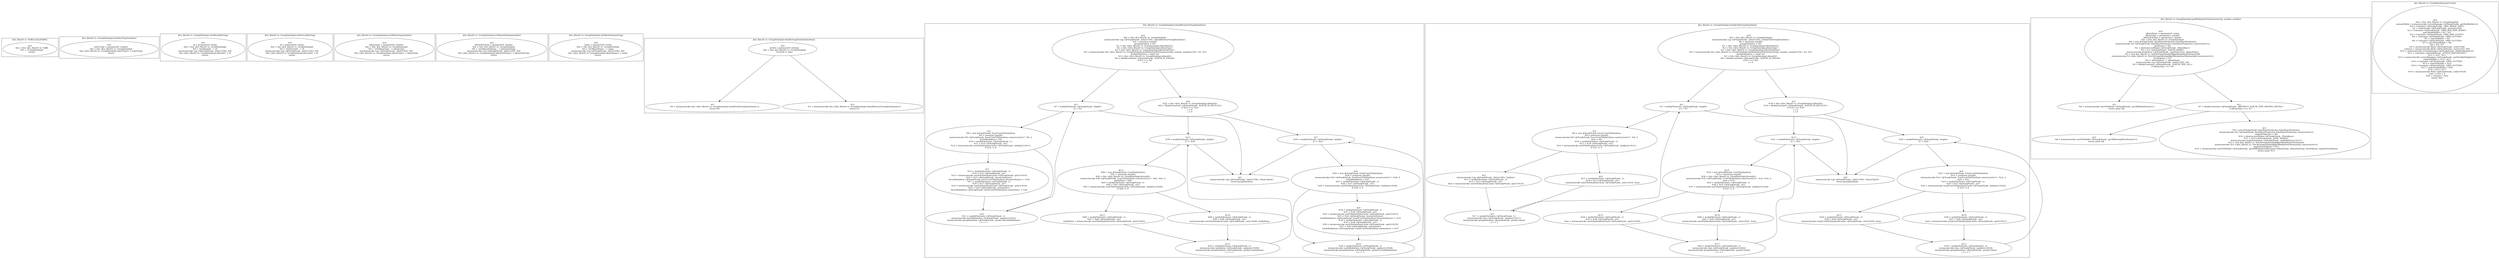 digraph "41.ts" {
subgraph "cluster_@ts_files/41.ts: %dflt.[static]%dflt()" {
  label="@ts_files/41.ts: %dflt.[static]%dflt()";
  Node33210 [label="id:0
      this = this: @ts_files/41.ts: %dflt
      TAG = 'GroupDataImpl'
      return"];
}
subgraph "cluster_@ts_files/41.ts: GroupDataImpl.setSelectType(number)" {
  label="@ts_files/41.ts: GroupDataImpl.setSelectType(number)";
  Node48750 [label="id:0
      selectType = parameter0: number
      this = this: @ts_files/41.ts: GroupDataImpl
      this.<@ts_files/41.ts: GroupDataImpl.selectType> = selectType
      return"];
}
subgraph "cluster_@ts_files/41.ts: GroupDataImpl.setAlbumId(string)" {
  label="@ts_files/41.ts: GroupDataImpl.setAlbumId(string)";
  Node45330 [label="id:0
      id = parameter0: string
      this = this: @ts_files/41.ts: GroupDataImpl
      %0 = 'setAlbumId: ' + id
      instanceinvoke Log.<@%unk/%unk: .info()>(TAG, %0)
      this.<@ts_files/41.ts: GroupDataImpl.albumId> = id
      return"];
}
subgraph "cluster_@ts_files/41.ts: GroupDataImpl.setDeviceId(string)" {
  label="@ts_files/41.ts: GroupDataImpl.setDeviceId(string)";
  Node46280 [label="id:0
      id = parameter0: string
      this = this: @ts_files/41.ts: GroupDataImpl
      %0 = 'setDeviceId: ' + id
      instanceinvoke Log.<@%unk/%unk: .info()>(TAG, %0)
      this.<@ts_files/41.ts: GroupDataImpl.deviceId> = id
      return"];
}
subgraph "cluster_@ts_files/41.ts: GroupDataImpl.setAlbumType(number)" {
  label="@ts_files/41.ts: GroupDataImpl.setAlbumType(number)";
  Node47640 [label="id:0
      albumType = parameter0: number
      this = this: @ts_files/41.ts: GroupDataImpl
      %0 = 'setAlbumType: ' + albumType
      instanceinvoke Log.<@%unk/%unk: .info()>(TAG, %0)
      this.<@ts_files/41.ts: GroupDataImpl.albumType> = albumType
      return"];
}
subgraph "cluster_@ts_files/41.ts: GroupDataImpl.setAlbumSubtype(number)" {
  label="@ts_files/41.ts: GroupDataImpl.setAlbumSubtype(number)";
  Node50940 [label="id:0
      albumSubType = parameter0: number
      this = this: @ts_files/41.ts: GroupDataImpl
      %0 = 'setAlbumSubtype: ' + albumSubType
      instanceinvoke Log.<@%unk/%unk: .info()>(TAG, %0)
      this.<@ts_files/41.ts: GroupDataImpl.albumSubType> = albumSubType
      return"];
}
subgraph "cluster_@ts_files/41.ts: GroupDataImpl.setAlbumName(string)" {
  label="@ts_files/41.ts: GroupDataImpl.setAlbumName(string)";
  Node47450 [label="id:0
      name = parameter0: string
      this = this: @ts_files/41.ts: GroupDataImpl
      %0 = 'setAlbumName: ' + name
      instanceinvoke Log.<@%unk/%unk: .info()>(TAG, %0)
      this.<@ts_files/41.ts: GroupDataImpl.albumName> = name
      return"];
}
subgraph "cluster_@ts_files/41.ts: GroupDataImpl.reloadGroupItemData(boolean)" {
  label="@ts_files/41.ts: GroupDataImpl.reloadGroupItemData(boolean)";
  Node55370 [label="id:0
      isGrid = parameter0: boolean
      this = this: @ts_files/41.ts: GroupDataImpl
      if isGrid != false"];
  Node55371 [label="id:1
      %0 = instanceinvoke this.<@ts_files/41.ts: GroupDataImpl.reloadGridGroupItemData()>()
      return %0"];
  Node55372 [label="id:2
      %1 = instanceinvoke this.<@ts_files/41.ts: GroupDataImpl.reloadBrowserGroupItemData()>()
      return %1"];
  Node55370 -> Node55371;
  Node55370 -> Node55372;
}
subgraph "cluster_@ts_files/41.ts: GroupDataImpl.reloadBrowserGroupItemData()" {
  label="@ts_files/41.ts: GroupDataImpl.reloadBrowserGroupItemData()";
  Node55410 [label="id:0
      this = this: @ts_files/41.ts: GroupDataImpl
      instanceinvoke Log.<@%unk/%unk: .info()>(TAG, 'reloadBrowserGroupItemData')
      %0 = newarray (any)[0]
      groupDataItem = %0
      %1 = this.<@ts_files/41.ts: GroupDataImpl.albumName>
      %2 = this.<@ts_files/41.ts: GroupDataImpl.albumType>
      %3 = this.<@ts_files/41.ts: GroupDataImpl.albumSubType>
      %4 = instanceinvoke this.<@ts_files/41.ts: GroupDataImpl.getMediaItemFileAssets(string, number, number)>(%1, %2, %3)
      mediaFileAssets = await %4
      %5 = this.<@ts_files/41.ts: GroupDataImpl.albumId>
      %6 = MediaConstants.<@%unk/%unk: .ALBUM_ID_FAVOR>
      if %5 === %6
      i = 0"];
  Node55411 [label="id:1
      %7 = mediaFileAssets.<@%unk/%unk: .length>
      if i < %7"];
  Node55412 [label="id:2
      %8 = new @%unk/%unk: FavorUserFileDataItem
      %9 = newarray (any)[0]
      instanceinvoke %8.<@%unk/%unk: FavorUserFileDataItem.constructor()>('', %9, i)
      favorMediaItem = %8
      %10 = mediaFileAssets.<@%unk/%unk: .i>
      %11 = %10.<@%unk/%unk: .uri>
      %12 = instanceinvoke userFileDataItemCache.<@%unk/%unk: .hasKey()>(%11)
      if %12 != 0"];
  Node55413 [label="id:3
      %13 = mediaFileAssets.<@%unk/%unk: .i>
      %14 = %13.<@%unk/%unk: .uri>
      %15 = instanceinvoke userFileDataItemCache.<@%unk/%unk: .get()>(%14)
      %16 = %15.<@%unk/%unk: .favouriteStatus>
      favorMediaItem.<@%unk/%unk: FavorUserFileDataItem.favouriteStatus> = %16
      %17 = mediaFileAssets.<@%unk/%unk: .i>
      %18 = %17.<@%unk/%unk: .uri>
      %19 = instanceinvoke userFileDataItemCache.<@%unk/%unk: .get()>(%18)
      %20 = %19.<@%unk/%unk: .orientation>
      favorMediaItem.<@%unk/%unk: FavorUserFileDataItem.orientation> = %20"];
  Node55414 [label="id:4
      %21 = mediaFileAssets.<@%unk/%unk: .i>
      instanceinvoke favorMediaItem.<@%unk/%unk: .update()>(%21)
      instanceinvoke groupDataItem.<@%unk/%unk: .push()>(favorMediaItem)
      i = i + 1"];
  Node55415 [label="id:5
      instanceinvoke Log.<@%unk/%unk: .info()>(TAG, 'reload finish')
      return groupDataItem"];
  Node55416 [label="id:6
      %22 = this.<@ts_files/41.ts: GroupDataImpl.albumId>
      %23 = MediaConstants.<@%unk/%unk: .ALBUM_ID_RECYCLE>
      if %22 === %23
      i = 0
      i = 0"];
  Node55417 [label="id:7
      %24 = mediaFileAssets.<@%unk/%unk: .length>
      if i < %24"];
  Node55418 [label="id:8
      %25 = new @%unk/%unk: TrashUserFileDataItem
      %26 = newarray (any)[0]
      instanceinvoke %25.<@%unk/%unk: TrashUserFileDataItem.constructor()>('', %26, i)
      trashMediaItem = %25
      %27 = mediaFileAssets.<@%unk/%unk: .i>
      %28 = %27.<@%unk/%unk: .uri>
      %29 = instanceinvoke userFileDataItemCache.<@%unk/%unk: .hasKey()>(%28)
      if %29 != 0"];
  Node55419 [label="id:9
      %30 = mediaFileAssets.<@%unk/%unk: .i>
      %31 = %30.<@%unk/%unk: .uri>
      %32 = instanceinvoke userFileDataItemCache.<@%unk/%unk: .get()>(%31)
      %33 = %32.<@%unk/%unk: .favouriteStatus>
      trashMediaItem.<@%unk/%unk: TrashUserFileDataItem.favouriteStatus> = %33
      %34 = mediaFileAssets.<@%unk/%unk: .i>
      %35 = %34.<@%unk/%unk: .uri>
      %36 = instanceinvoke userFileDataItemCache.<@%unk/%unk: .get()>(%35)
      %37 = %36.<@%unk/%unk: .orientation>
      trashMediaItem.<@%unk/%unk: TrashUserFileDataItem.orientation> = %37"];
  Node554110 [label="id:10
      %38 = mediaFileAssets.<@%unk/%unk: .i>
      instanceinvoke trashMediaItem.<@%unk/%unk: .update()>(%38)
      instanceinvoke groupDataItem.<@%unk/%unk: .push()>(trashMediaItem)
      i = i + 1"];
  Node554111 [label="id:11
      %39 = mediaFileAssets.<@%unk/%unk: .length>
      if i < %39"];
  Node554112 [label="id:12
      %40 = new @%unk/%unk: UserFileDataItem
      %41 = newarray (any)[0]
      %42 = this.<@ts_files/41.ts: GroupDataImpl.deviceId>
      instanceinvoke %40.<@%unk/%unk: UserFileDataItem.constructor()>('', %41, %42, i)
      mediaItem = %40
      %43 = mediaFileAssets.<@%unk/%unk: .i>
      %44 = %43.<@%unk/%unk: .uri>
      %45 = instanceinvoke userFileDataItemCache.<@%unk/%unk: .hasKey()>(%44)
      if %45 != 0"];
  Node554113 [label="id:13
      %46 = mediaFileAssets.<@%unk/%unk: .i>
      %47 = %46.<@%unk/%unk: .uri>
      mediaItem = instanceinvoke userFileDataItemCache.<@%unk/%unk: .get()>(%47)"];
  Node554114 [label="id:14
      %48 = mediaFileAssets.<@%unk/%unk: .i>
      %49 = %48.<@%unk/%unk: .uri>
      instanceinvoke userFileDataItemCache.<@%unk/%unk: .set()>(%49, mediaItem)"];
  Node554115 [label="id:15
      %50 = mediaFileAssets.<@%unk/%unk: .i>
      instanceinvoke mediaItem.<@%unk/%unk: .update()>(%50)
      instanceinvoke groupDataItem.<@%unk/%unk: .push()>(mediaItem)
      i = i + 1"];
  Node55410 -> Node55411;
  Node55410 -> Node55416;
  Node55411 -> Node55412;
  Node55411 -> Node55415;
  Node55412 -> Node55413;
  Node55412 -> Node55414;
  Node55413 -> Node55414;
  Node55414 -> Node55411;
  Node55416 -> Node55417;
  Node55416 -> Node554111;
  Node55417 -> Node55418;
  Node55417 -> Node55415;
  Node55418 -> Node55419;
  Node55418 -> Node554110;
  Node55419 -> Node554110;
  Node554110 -> Node55417;
  Node554111 -> Node554112;
  Node554111 -> Node55415;
  Node554112 -> Node554113;
  Node554112 -> Node554114;
  Node554113 -> Node554115;
  Node554114 -> Node554115;
  Node554115 -> Node554111;
}
subgraph "cluster_@ts_files/41.ts: GroupDataImpl.reloadGridGroupItemData()" {
  label="@ts_files/41.ts: GroupDataImpl.reloadGridGroupItemData()";
  Node51910 [label="id:0
      this = this: @ts_files/41.ts: GroupDataImpl
      instanceinvoke Log.<@%unk/%unk: .info()>(TAG, 'reloadGridGroupItemData')
      %0 = newarray (any)[0]
      groupDataItem = %0
      %1 = this.<@ts_files/41.ts: GroupDataImpl.albumName>
      %2 = this.<@ts_files/41.ts: GroupDataImpl.albumType>
      %3 = this.<@ts_files/41.ts: GroupDataImpl.albumSubType>
      %4 = instanceinvoke this.<@ts_files/41.ts: GroupDataImpl.getMediaItemFileAssets(string, number, number)>(%1, %2, %3)
      mediaFileAssets = await %4
      %5 = this.<@ts_files/41.ts: GroupDataImpl.albumId>
      %6 = MediaConstants.<@%unk/%unk: .ALBUM_ID_FAVOR>
      if %5 === %6
      i = 0"];
  Node51911 [label="id:1
      %7 = mediaFileAssets.<@%unk/%unk: .length>
      if i < %7"];
  Node51912 [label="id:2
      %8 = new @%unk/%unk: FavorUserFileDataItem
      %9 = newarray (any)[0]
      instanceinvoke %8.<@%unk/%unk: FavorUserFileDataItem.constructor()>('', %9, i)
      item = %8
      %10 = mediaFileAssets.<@%unk/%unk: .i>
      %11 = %10.<@%unk/%unk: .uri>
      %12 = instanceinvoke userFileDataItemCache.<@%unk/%unk: .hasKey()>(%11)
      if %12 != 0"];
  Node51913 [label="id:3
      instanceinvoke Log.<@%unk/%unk: .info()>(TAG, 'hasKey')
      %13 = mediaFileAssets.<@%unk/%unk: .i>
      %14 = %13.<@%unk/%unk: .uri>
      item = instanceinvoke userFileDataItemCache.<@%unk/%unk: .get()>(%14)"];
  Node51914 [label="id:4
      %15 = mediaFileAssets.<@%unk/%unk: .i>
      %16 = %15.<@%unk/%unk: .uri>
      instanceinvoke userFileDataItemCache.<@%unk/%unk: .set()>(%16, item)"];
  Node51915 [label="id:5
      %17 = mediaFileAssets.<@%unk/%unk: .i>
      instanceinvoke item.<@%unk/%unk: .update()>(%17)
      instanceinvoke groupDataItem.<@%unk/%unk: .push()>(item)
      i = i + 1"];
  Node51916 [label="id:6
      instanceinvoke Log.<@%unk/%unk: .info()>(TAG, 'reload finish')
      return groupDataItem"];
  Node51917 [label="id:7
      %18 = this.<@ts_files/41.ts: GroupDataImpl.albumId>
      %19 = MediaConstants.<@%unk/%unk: .ALBUM_ID_RECYCLE>
      if %18 === %19
      i = 0
      i = 0"];
  Node51918 [label="id:8
      %20 = mediaFileAssets.<@%unk/%unk: .length>
      if i < %20"];
  Node51919 [label="id:9
      %21 = new @%unk/%unk: TrashUserFileDataItem
      %22 = newarray (any)[0]
      instanceinvoke %21.<@%unk/%unk: TrashUserFileDataItem.constructor()>('', %22, i)
      item = %21
      %23 = mediaFileAssets.<@%unk/%unk: .i>
      %24 = %23.<@%unk/%unk: .uri>
      %25 = instanceinvoke trashUserFileDataItemCache.<@%unk/%unk: .hasKey()>(%24)
      if %25 != 0"];
  Node519110 [label="id:10
      %26 = mediaFileAssets.<@%unk/%unk: .i>
      %27 = %26.<@%unk/%unk: .uri>
      item = instanceinvoke trashUserFileDataItemCache.<@%unk/%unk: .get()>(%27)"];
  Node519111 [label="id:11
      %28 = mediaFileAssets.<@%unk/%unk: .i>
      %29 = %28.<@%unk/%unk: .uri>
      instanceinvoke trashUserFileDataItemCache.<@%unk/%unk: .set()>(%29, item)"];
  Node519112 [label="id:12
      %30 = mediaFileAssets.<@%unk/%unk: .i>
      instanceinvoke item.<@%unk/%unk: .update()>(%30)
      instanceinvoke groupDataItem.<@%unk/%unk: .push()>(item)
      i = i + 1"];
  Node519113 [label="id:13
      %31 = mediaFileAssets.<@%unk/%unk: .length>
      if i < %31"];
  Node519114 [label="id:14
      %32 = new @%unk/%unk: UserFileDataItem
      %33 = newarray (any)[0]
      %34 = this.<@ts_files/41.ts: GroupDataImpl.deviceId>
      instanceinvoke %32.<@%unk/%unk: UserFileDataItem.constructor()>('', %33, %34, i)
      item = %32
      %35 = mediaFileAssets.<@%unk/%unk: .i>
      %36 = %35.<@%unk/%unk: .uri>
      %37 = instanceinvoke userFileDataItemCache.<@%unk/%unk: .hasKey()>(%36)
      if %37 != 0"];
  Node519115 [label="id:15
      %38 = mediaFileAssets.<@%unk/%unk: .i>
      %39 = %38.<@%unk/%unk: .uri>
      item = instanceinvoke userFileDataItemCache.<@%unk/%unk: .get()>(%39)"];
  Node519116 [label="id:16
      %40 = mediaFileAssets.<@%unk/%unk: .i>
      %41 = %40.<@%unk/%unk: .uri>
      instanceinvoke userFileDataItemCache.<@%unk/%unk: .set()>(%41, item)"];
  Node519117 [label="id:17
      %42 = mediaFileAssets.<@%unk/%unk: .i>
      instanceinvoke item.<@%unk/%unk: .update()>(%42)
      instanceinvoke groupDataItem.<@%unk/%unk: .push()>(item)
      i = i + 1"];
  Node51910 -> Node51911;
  Node51910 -> Node51917;
  Node51911 -> Node51912;
  Node51911 -> Node51916;
  Node51912 -> Node51913;
  Node51912 -> Node51914;
  Node51913 -> Node51915;
  Node51914 -> Node51915;
  Node51915 -> Node51911;
  Node51917 -> Node51918;
  Node51917 -> Node519113;
  Node51918 -> Node51919;
  Node51918 -> Node51916;
  Node51919 -> Node519110;
  Node51919 -> Node519111;
  Node519110 -> Node519112;
  Node519111 -> Node519112;
  Node519112 -> Node51918;
  Node519113 -> Node519114;
  Node519113 -> Node51916;
  Node519114 -> Node519115;
  Node519114 -> Node519116;
  Node519115 -> Node519117;
  Node519116 -> Node519117;
  Node519117 -> Node519113;
}
subgraph "cluster_@ts_files/41.ts: GroupDataImpl.getMediaItemFileAssets(string, number, number)" {
  label="@ts_files/41.ts: GroupDataImpl.getMediaItemFileAssets(string, number, number)";
  Node71910 [label="id:0
      albumName = parameter0: string
      albumType = parameter1: number
      albumSubType = parameter2: number
      this = this: @ts_files/41.ts: GroupDataImpl
      %0 = new @%unk/%unk: dataSharePredicates.DataSharePredicates
      instanceinvoke %0.<@%unk/%unk: dataSharePredicates.DataSharePredicates.constructor()>()
      predicates = %0
      %1 = photoAccessHelper.<@%unk/%unk: .AlbumKeys>
      %2 = %1.<@%unk/%unk: .ALBUM_NAME>
      instanceinvoke predicates.<@%unk/%unk: .equalTo()>(%2, albumName)
      %3 = new @ts_files/41.ts: %AC$GroupDataImpl$getMediaItemFileAssets$0
      instanceinvoke %3.<@ts_files/41.ts: %AC$GroupDataImpl$getMediaItemFileAssets$0.constructor()>()
      fetchOption = %3
      %4 = 'albumName:' + albumName
      instanceinvoke Log.<@%unk/%unk: .info()>(TAG, %4)
      %5 = MediaConstants.<@%unk/%unk: .ALBUM_TYPE_ALL>
      if albumType === %5"];
  Node71911 [label="id:1
      %6 = instanceinvoke userFileModel.<@%unk/%unk: .getAllMediaItems()>()
      return await %6"];
  Node71912 [label="id:2
      %7 = MediaConstants.<@%unk/%unk: .ABSTRACT_ALBUM_TYPE_MOVING_PHOTO>
      if albumType === %7"];
  Node71913 [label="id:3
      %8 = instanceinvoke userFileModel.<@%unk/%unk: .getAllMovingPhotoItems()>()
      return await %8"];
  Node71914 [label="id:4
      %9 = new @%unk/%unk: dataSharePredicates.DataSharePredicates
      instanceinvoke %9.<@%unk/%unk: dataSharePredicates.DataSharePredicates.constructor()>()
      emptyPredicates = %9
      %10 = photoAccessHelper.<@%unk/%unk: .PhotoKeys>
      %11 = %10.<@%unk/%unk: .DATE_ADDED>
      instanceinvoke emptyPredicates.<@%unk/%unk: .orderByDesc()>(%11)
      %12 = new @ts_files/41.ts: %AC$GroupDataImpl$getMediaItemFileAssets$1
      instanceinvoke %12.<@ts_files/41.ts: %AC$GroupDataImpl$getMediaItemFileAssets$1.constructor()>()
      emptyFetchOption = %12
      %13 = instanceinvoke userFileModel.<@%unk/%unk: .getAllMediaItemsByType()>(albumType, albumSubType, fetchOption, emptyFetchOption)
      return await %13"];
  Node71910 -> Node71911;
  Node71910 -> Node71912;
  Node71912 -> Node71913;
  Node71912 -> Node71914;
}
subgraph "cluster_@ts_files/41.ts: GroupDataImpl.getCount()" {
  label="@ts_files/41.ts: GroupDataImpl.getCount()";
  Node37090 [label="id:0
      this = this: @ts_files/41.ts: GroupDataImpl
      contentWidth = instanceinvoke screenManager.<@%unk/%unk: .getWinWidth()>()
      %0 = Constants.<@%unk/%unk: .GRID_IMAGE_SIZE>
      %1 = staticinvoke <@%unk/%unk: .px2vp()>(%0)
      %2 = Constants.<@%unk/%unk: .GRID_MAX_SIZE_RATIO>
      maxThumbWidth = %1 * %2
      %3 = Constants.<@%unk/%unk: .GRID_MIN_COUNT>
      %4 = Constants.<@%unk/%unk: .GRID_GUTTER>
      %5 = contentWidth + %4
      %6 = Constants.<@%unk/%unk: .GRID_GUTTER>
      %7 = maxThumbWidth + %6
      %8 = %5 / %7
      %9 = instanceinvoke Math.<@%unk/%unk: .ceil()>(%8)
      columns = instanceinvoke Math.<@%unk/%unk: .max()>(%3, %9)
      %10 = instanceinvoke screenManager.<@%unk/%unk: .getWinHeight()>()
      %11 = Constants.<@%unk/%unk: .ACTION_BAR_HEIGHT>
      %12 = %10 - %11
      %13 = instanceinvoke screenManager.<@%unk/%unk: .getNaviBarHeight()>()
      contentHeight = %12 - %13
      %14 = Constants.<@%unk/%unk: .GRID_GUTTER>
      %15 = contentHeight + %14
      %16 = Constants.<@%unk/%unk: .GRID_GUTTER>
      %17 = maxThumbWidth + %16
      %18 = %15 / %17
      %19 = instanceinvoke Math.<@%unk/%unk: .ceil()>(%18)
      rows = %19 + 4
      %20 = columns * rows
      return %20"];
}
}
